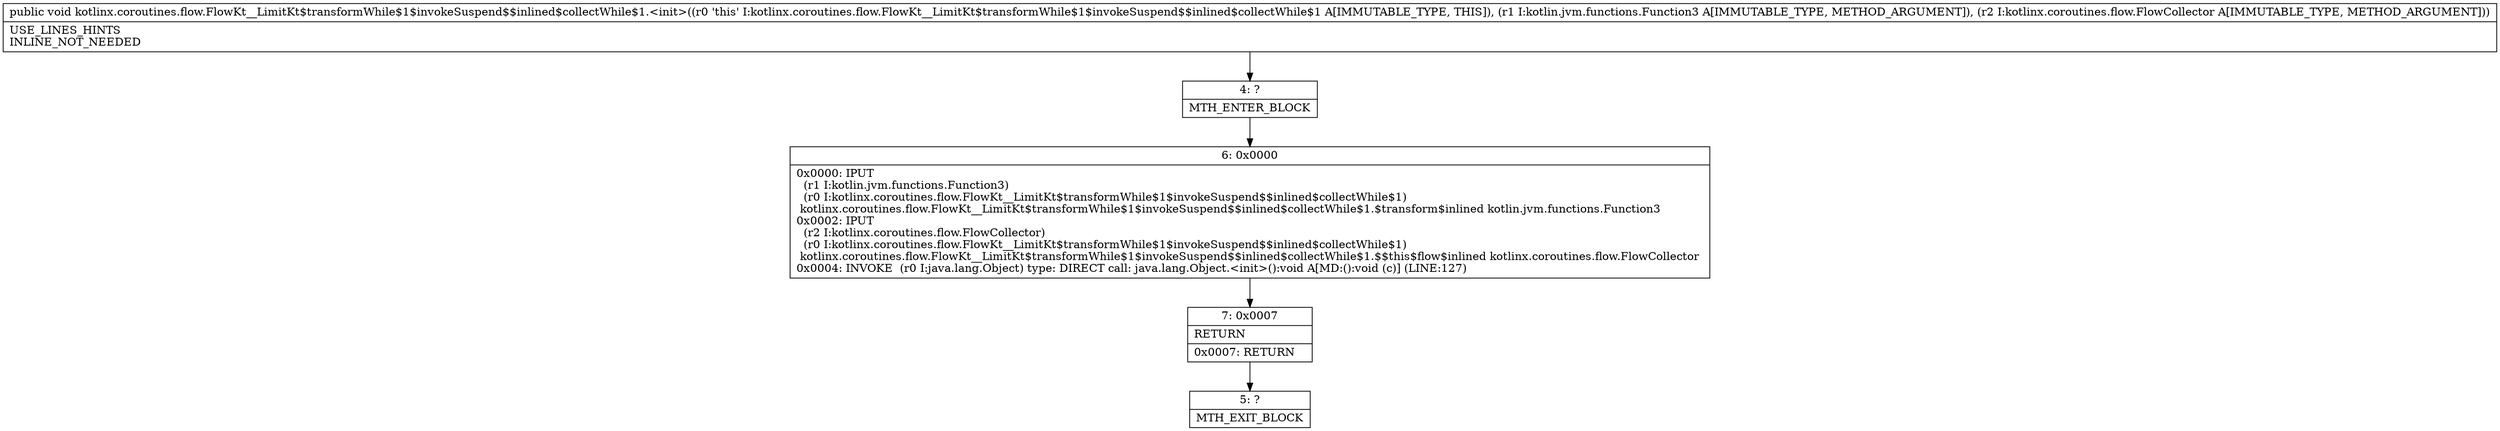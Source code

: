 digraph "CFG forkotlinx.coroutines.flow.FlowKt__LimitKt$transformWhile$1$invokeSuspend$$inlined$collectWhile$1.\<init\>(Lkotlin\/jvm\/functions\/Function3;Lkotlinx\/coroutines\/flow\/FlowCollector;)V" {
Node_4 [shape=record,label="{4\:\ ?|MTH_ENTER_BLOCK\l}"];
Node_6 [shape=record,label="{6\:\ 0x0000|0x0000: IPUT  \l  (r1 I:kotlin.jvm.functions.Function3)\l  (r0 I:kotlinx.coroutines.flow.FlowKt__LimitKt$transformWhile$1$invokeSuspend$$inlined$collectWhile$1)\l kotlinx.coroutines.flow.FlowKt__LimitKt$transformWhile$1$invokeSuspend$$inlined$collectWhile$1.$transform$inlined kotlin.jvm.functions.Function3 \l0x0002: IPUT  \l  (r2 I:kotlinx.coroutines.flow.FlowCollector)\l  (r0 I:kotlinx.coroutines.flow.FlowKt__LimitKt$transformWhile$1$invokeSuspend$$inlined$collectWhile$1)\l kotlinx.coroutines.flow.FlowKt__LimitKt$transformWhile$1$invokeSuspend$$inlined$collectWhile$1.$$this$flow$inlined kotlinx.coroutines.flow.FlowCollector \l0x0004: INVOKE  (r0 I:java.lang.Object) type: DIRECT call: java.lang.Object.\<init\>():void A[MD:():void (c)] (LINE:127)\l}"];
Node_7 [shape=record,label="{7\:\ 0x0007|RETURN\l|0x0007: RETURN   \l}"];
Node_5 [shape=record,label="{5\:\ ?|MTH_EXIT_BLOCK\l}"];
MethodNode[shape=record,label="{public void kotlinx.coroutines.flow.FlowKt__LimitKt$transformWhile$1$invokeSuspend$$inlined$collectWhile$1.\<init\>((r0 'this' I:kotlinx.coroutines.flow.FlowKt__LimitKt$transformWhile$1$invokeSuspend$$inlined$collectWhile$1 A[IMMUTABLE_TYPE, THIS]), (r1 I:kotlin.jvm.functions.Function3 A[IMMUTABLE_TYPE, METHOD_ARGUMENT]), (r2 I:kotlinx.coroutines.flow.FlowCollector A[IMMUTABLE_TYPE, METHOD_ARGUMENT]))  | USE_LINES_HINTS\lINLINE_NOT_NEEDED\l}"];
MethodNode -> Node_4;Node_4 -> Node_6;
Node_6 -> Node_7;
Node_7 -> Node_5;
}


